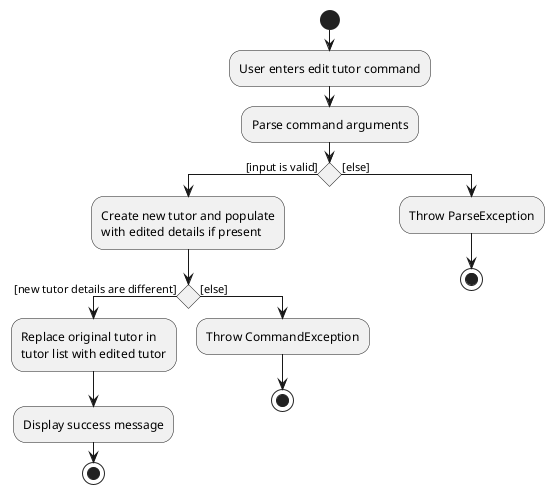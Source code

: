 @startuml
start
:User enters edit tutor command;
:Parse command arguments;

if () then ([input is valid])
    :Create new tutor and populate
    with edited details if present;
    if () then ([new tutor details are different])
        :Replace original tutor in
        tutor list with edited tutor;
        :Display success message;
        stop
    else ([else])
        :Throw CommandException;
        stop
    endif
else ([else])
    :Throw ParseException;
    stop
endif
@enduml
